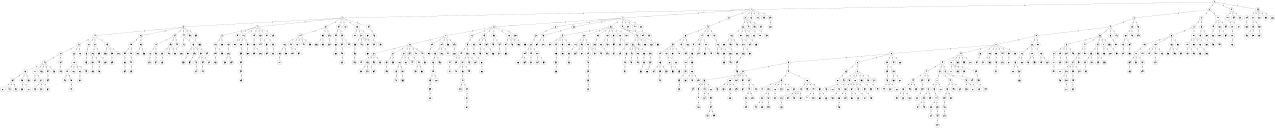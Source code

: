 graph G {
size="8.5,11;"
ratio = "expand;"
fixedsize="true;"
overlap="scale;"
node[shape=circle,width=.12,hight=.12,fontsize=12]
edge[fontsize=12]

0[label=" 0" color=black, pos="0.079967902,2.7205995!"];
1[label=" 1" color=black, pos="0.57531192,0.3042089!"];
2[label=" 2" color=black, pos="1.957359,1.236033!"];
3[label=" 3" color=black, pos="1.6895741,1.2126097!"];
4[label=" 4" color=black, pos="1.2328572,0.73977399!"];
5[label=" 5" color=black, pos="2.6914282,1.1398447!"];
6[label=" 6" color=black, pos="1.5829536,2.6604903!"];
7[label=" 7" color=black, pos="2.5209074,0.28202886!"];
8[label=" 8" color=black, pos="2.2818434,1.5520872!"];
9[label=" 9" color=black, pos="2.5334733,1.9879674!"];
10[label=" 10" color=black, pos="2.417516,0.56107598!"];
11[label=" 11" color=black, pos="1.0777561,0.54768647!"];
12[label=" 12" color=black, pos="1.54502,0.63829629!"];
13[label=" 13" color=black, pos="0.49951398,0.6025707!"];
14[label=" 14" color=black, pos="0.051961808,0.32948551!"];
15[label=" 15" color=black, pos="1.0485632,2.1737445!"];
16[label=" 16" color=black, pos="0.61414269,2.1875619!"];
17[label=" 17" color=black, pos="1.5821278,1.6384483!"];
18[label=" 18" color=black, pos="0.3995297,2.1067339!"];
19[label=" 19" color=black, pos="1.9732099,0.78789917!"];
20[label=" 20" color=black, pos="1.9418809,0.75467809!"];
21[label=" 21" color=black, pos="0.20433649,1.5238624!"];
22[label=" 22" color=black, pos="2.6203098,1.8291675!"];
23[label=" 23" color=black, pos="2.4648623,1.9992796!"];
24[label=" 24" color=black, pos="0.72874379,0.22662096!"];
25[label=" 25" color=black, pos="0.36237075,2.3105154!"];
26[label=" 26" color=black, pos="2.0645935,1.2391863!"];
27[label=" 27" color=black, pos="0.071669803,1.5560333!"];
28[label=" 28" color=black, pos="0.45328088,0.45494554!"];
29[label=" 29" color=black, pos="1.6679602,2.9139157!"];
30[label=" 30" color=black, pos="2.8321558,1.957143!"];
31[label=" 31" color=black, pos="2.7459952,1.3760231!"];
32[label=" 32" color=black, pos="2.143264,1.7856106!"];
33[label=" 33" color=black, pos="1.4677132,2.2675352!"];
34[label=" 34" color=black, pos="2.5133755,1.5701101!"];
35[label=" 35" color=black, pos="0.53380689,1.598596!"];
36[label=" 36" color=black, pos="1.4368548,2.6447052!"];
37[label=" 37" color=black, pos="2.0323494,2.3930851!"];
38[label=" 38" color=black, pos="0.301704,1.1615234!"];
39[label=" 39" color=black, pos="1.3066506,0.52243828!"];
40[label=" 40" color=black, pos="1.1401905,2.9555493!"];
41[label=" 41" color=black, pos="1.404175,0.14021041!"];
42[label=" 42" color=black, pos="2.729806,1.5025957!"];
43[label=" 43" color=black, pos="0.83646397,2.2507007!"];
44[label=" 44" color=black, pos="2.1547332,2.3781339!"];
45[label=" 45" color=black, pos="0.45402663,2.0515879!"];
46[label=" 46" color=black, pos="1.1214469,1.8034299!"];
47[label=" 47" color=black, pos="1.7506577,0.87801209!"];
48[label=" 48" color=black, pos="0.63391708,1.4987518!"];
49[label=" 49" color=black, pos="2.0566459,0.95564255!"];
50[label=" 50" color=black, pos="2.3492827,1.0500648!"];
51[label=" 51" color=black, pos="2.55943,2.4590655!"];
52[label=" 52" color=black, pos="1.1961713,0.9012458!"];
53[label=" 53" color=black, pos="1.6084183,0.40592857!"];
54[label=" 54" color=black, pos="2.1659449,2.1579627!"];
55[label=" 55" color=black, pos="1.5352266,2.8074507!"];
56[label=" 56" color=black, pos="2.8695363,2.2072358!"];
57[label=" 57" color=black, pos="2.9451647,2.7126341!"];
58[label=" 58" color=black, pos="0.62111661,0.48019415!"];
59[label=" 59" color=black, pos="0.06346445,0.89470978!"];
60[label=" 60" color=black, pos="1.776459,0.90983368!"];
61[label=" 61" color=black, pos="2.7487892,0.11474255!"];
62[label=" 62" color=black, pos="1.5251207,0.8313367!"];
63[label=" 63" color=black, pos="2.3086801,0.22949101!"];
64[label=" 64" color=black, pos="2.9449898,0.10439857!"];
65[label=" 65" color=black, pos="0.59960509,2.1846019!"];
66[label=" 66" color=black, pos="1.5797317,2.4012683!"];
67[label=" 67" color=black, pos="2.6040557,1.9028319!"];
68[label=" 68" color=black, pos="1.0919337,2.7653921!"];
69[label=" 69" color=black, pos="0.12842782,2.755457!"];
70[label=" 70" color=black, pos="2.1528399,0.71389585!"];
71[label=" 71" color=black, pos="2.2255811,1.6397364!"];
72[label=" 72" color=black, pos="0.38011364,2.0607254!"];
73[label=" 73" color=black, pos="0.56116772,1.2004404!"];
74[label=" 74" color=black, pos="1.9101234,0.78409551!"];
75[label=" 75" color=black, pos="0.89768679,1.8946939!"];
76[label=" 76" color=black, pos="0.49959295,0.83034335!"];
77[label=" 77" color=black, pos="0.54022067,2.2815693!"];
78[label=" 78" color=black, pos="1.1725941,2.1545807!"];
79[label=" 79" color=black, pos="0.938852,2.5687461!"];
80[label=" 80" color=black, pos="2.5384521,0.29868436!"];
81[label=" 81" color=black, pos="1.8747988,0.24051923!"];
82[label=" 82" color=black, pos="2.1008335,0.29910134!"];
83[label=" 83" color=black, pos="0.71154214,0.98814072!"];
84[label=" 84" color=black, pos="2.8538812,0.83915585!"];
85[label=" 85" color=black, pos="0.40428446,0.087162538!"];
86[label=" 86" color=black, pos="0.11619028,1.9750538!"];
87[label=" 87" color=black, pos="0.036060342,2.3740079!"];
88[label=" 88" color=black, pos="0.1732715,2.6741323!"];
89[label=" 89" color=black, pos="1.1718171,0.83299258!"];
90[label=" 90" color=black, pos="1.9392663,2.2711708!"];
91[label=" 91" color=black, pos="0.32588915,2.8619435!"];
92[label=" 92" color=black, pos="1.0777956,1.5738723!"];
93[label=" 93" color=black, pos="0.82182452,0.058958684!"];
94[label=" 94" color=black, pos="0.90277808,2.9930571!"];
95[label=" 95" color=black, pos="1.5778125,1.5133509!"];
96[label=" 96" color=black, pos="1.0397573,2.7991543!"];
97[label=" 97" color=black, pos="0.10213475,2.4842249!"];
98[label=" 98" color=black, pos="2.7642408,0.69220947!"];
99[label=" 99" color=black, pos="2.0147072,0.26990039!"];
100[label=" 100" color=black, pos="0.25525236,1.5745829!"];
101[label=" 101" color=black, pos="1.5048076,0.015091679!"];
102[label=" 102" color=black, pos="2.6675541,2.3464241!"];
103[label=" 103" color=black, pos="1.3752138,0.99645061!"];
104[label=" 104" color=black, pos="2.0472582,0.62654535!"];
105[label=" 105" color=black, pos="0.42775187,0.19079394!"];
106[label=" 106" color=black, pos="1.8661659,2.2821227!"];
107[label=" 107" color=black, pos="1.4371564,0.97337599!"];
108[label=" 108" color=black, pos="2.3957958,0.76948564!"];
109[label=" 109" color=black, pos="0.18150054,2.308189!"];
110[label=" 110" color=black, pos="0.79272608,1.0944213!"];
111[label=" 111" color=black, pos="2.514388,2.5829109!"];
112[label=" 112" color=black, pos="2.8864769,0.71103908!"];
113[label=" 113" color=black, pos="2.3202264,0.50622145!"];
114[label=" 114" color=black, pos="2.7848364,1.0672655!"];
115[label=" 115" color=black, pos="1.3403672,0.91440159!"];
116[label=" 116" color=black, pos="0.58860037,2.6367664!"];
117[label=" 117" color=black, pos="0.46846455,0.61915558!"];
118[label=" 118" color=black, pos="0.59956842,1.4291305!"];
119[label=" 119" color=black, pos="1.8044488,1.6756026!"];
120[label=" 120" color=black, pos="1.2214975,2.0051544!"];
121[label=" 121" color=black, pos="1.2884747,1.7281163!"];
122[label=" 122" color=black, pos="0.29971998,2.295304!"];
123[label=" 123" color=black, pos="2.8360232,0.37625022!"];
124[label=" 124" color=black, pos="2.8935928,0.19472446!"];
125[label=" 125" color=black, pos="1.9579719,2.623248!"];
126[label=" 126" color=black, pos="2.5274569,2.6714968!"];
127[label=" 127" color=black, pos="2.0644198,0.022831373!"];
128[label=" 128" color=black, pos="1.7337411,0.82764125!"];
129[label=" 129" color=black, pos="0.53936161,0.095526985!"];
130[label=" 130" color=black, pos="1.3511393,1.4791688!"];
131[label=" 131" color=black, pos="0.60053655,2.611786!"];
132[label=" 132" color=black, pos="2.8684356,1.8561867!"];
133[label=" 133" color=black, pos="0.62039051,1.3839479!"];
134[label=" 134" color=black, pos="0.53181311,0.47975315!"];
135[label=" 135" color=black, pos="2.4025441,1.8821502!"];
136[label=" 136" color=black, pos="1.5305703,1.1585011!"];
137[label=" 137" color=black, pos="0.26554895,1.9090135!"];
138[label=" 138" color=black, pos="0.64485902,0.80385069!"];
139[label=" 139" color=black, pos="2.2436013,2.7395249!"];
140[label=" 140" color=black, pos="2.2221472,1.9384444!"];
141[label=" 141" color=black, pos="0.075146299,0.99038513!"];
142[label=" 142" color=black, pos="1.377837,0.20319228!"];
143[label=" 143" color=black, pos="2.9727228,1.9166664!"];
144[label=" 144" color=black, pos="1.7951339,2.573225!"];
145[label=" 145" color=black, pos="2.3291955,0.67737105!"];
146[label=" 146" color=black, pos="1.8704208,1.2194501!"];
147[label=" 147" color=black, pos="1.8968584,0.22605898!"];
148[label=" 148" color=black, pos="2.5546866,2.9615433!"];
149[label=" 149" color=black, pos="2.4868957,0.23679231!"];
150[label=" 150" color=black, pos="1.4220667,2.6451138!"];
151[label=" 151" color=black, pos="1.525327,2.8980826!"];
152[label=" 152" color=black, pos="1.6369476,1.3811437!"];
153[label=" 153" color=black, pos="0.95354615,0.94019759!"];
154[label=" 154" color=black, pos="2.5397365,2.937989!"];
155[label=" 155" color=black, pos="0.11862263,2.5556006!"];
156[label=" 156" color=black, pos="2.3285514,2.3031421!"];
157[label=" 157" color=black, pos="2.4690723,0.68017983!"];
158[label=" 158" color=black, pos="0.97991905,2.2859285!"];
159[label=" 159" color=black, pos="1.8870739,2.825707!"];
160[label=" 160" color=black, pos="1.6553188,0.49016458!"];
161[label=" 161" color=black, pos="2.2653655,2.4328319!"];
162[label=" 162" color=black, pos="1.5900098,2.2416969!"];
163[label=" 163" color=black, pos="1.5348689,1.3819417!"];
164[label=" 164" color=black, pos="2.3144413,0.67886747!"];
165[label=" 165" color=black, pos="0.22501828,1.6746526!"];
166[label=" 166" color=black, pos="1.684341,0.71018341!"];
167[label=" 167" color=black, pos="0.14459236,0.095436309!"];
168[label=" 168" color=black, pos="2.7427411,0.40877614!"];
169[label=" 169" color=black, pos="0.015963054,1.8132085!"];
170[label=" 170" color=black, pos="2.212429,1.3146053!"];
171[label=" 171" color=black, pos="2.8522029,0.61071828!"];
172[label=" 172" color=black, pos="0.38163084,2.9501578!"];
173[label=" 173" color=black, pos="0.64863304,2.8115864!"];
174[label=" 174" color=black, pos="2.5853916,0.90438883!"];
175[label=" 175" color=black, pos="0.057660238,1.5298952!"];
176[label=" 176" color=black, pos="1.585426,0.8085079!"];
177[label=" 177" color=black, pos="1.7802794,2.207362!"];
178[label=" 178" color=black, pos="2.6766219,2.7400063!"];
179[label=" 179" color=black, pos="2.2185143,1.695469!"];
180[label=" 180" color=black, pos="0.64031028,2.2067942!"];
181[label=" 181" color=black, pos="1.2704373,1.6219173!"];
182[label=" 182" color=black, pos="2.5401505,1.5858129!"];
183[label=" 183" color=black, pos="2.5261313,1.3982121!"];
184[label=" 184" color=black, pos="0.05437942,1.7129464!"];
185[label=" 185" color=black, pos="2.8284364,0.82736711!"];
186[label=" 186" color=black, pos="0.44227561,1.033883!"];
187[label=" 187" color=black, pos="2.9180979,0.26093503!"];
188[label=" 188" color=black, pos="2.3749788,2.8473515!"];
189[label=" 189" color=black, pos="2.48611,2.501245!"];
190[label=" 190" color=black, pos="1.995575,2.6240713!"];
191[label=" 191" color=black, pos="1.2027661,2.6332635!"];
192[label=" 192" color=black, pos="0.22900336,1.0918043!"];
193[label=" 193" color=black, pos="2.2665183,2.5624981!"];
194[label=" 194" color=black, pos="1.4865447,1.3695838!"];
195[label=" 195" color=black, pos="2.3257331,1.9630508!"];
196[label=" 196" color=black, pos="2.0982481,0.34612804!"];
197[label=" 197" color=black, pos="2.2796711,1.6106185!"];
198[label=" 198" color=black, pos="0.93443101,0.7969523!"];
199[label=" 199" color=black, pos="1.2569731,0.39434255!"];
200[label=" 200" color=black, pos="1.7764258,0.54341629!"];
201[label=" 201" color=black, pos="0.40531816,2.7517379!"];
202[label=" 202" color=black, pos="2.7022955,0.29650551!"];
203[label=" 203" color=black, pos="0.75184052,1.7287406!"];
204[label=" 204" color=black, pos="1.0699586,2.4344467!"];
205[label=" 205" color=black, pos="2.9222417,2.6248757!"];
206[label=" 206" color=black, pos="1.279755,0.99386976!"];
207[label=" 207" color=black, pos="0.85204388,0.022704625!"];
208[label=" 208" color=black, pos="2.8743591,0.67141371!"];
209[label=" 209" color=black, pos="1.6720353,1.1715401!"];
210[label=" 210" color=black, pos="1.5444734,0.40235938!"];
211[label=" 211" color=black, pos="1.727602,2.1464025!"];
212[label=" 212" color=black, pos="1.2059685,0.14719023!"];
213[label=" 213" color=black, pos="0.62591432,2.9848829!"];
214[label=" 214" color=black, pos="0.19389401,1.4423974!"];
215[label=" 215" color=black, pos="2.366965,0.67440755!"];
216[label=" 216" color=black, pos="2.031223,2.5210013!"];
217[label=" 217" color=black, pos="1.7689729,0.077589!"];
218[label=" 218" color=black, pos="0.16058713,0.60976012!"];
219[label=" 219" color=black, pos="0.61104832,0.68574962!"];
220[label=" 220" color=black, pos="0.33701174,0.94522709!"];
221[label=" 221" color=black, pos="2.6050058,2.8685954!"];
222[label=" 222" color=black, pos="2.9088627,0.84483772!"];
223[label=" 223" color=black, pos="2.7760948,2.5171517!"];
224[label=" 224" color=black, pos="2.8650665,0.51057599!"];
225[label=" 225" color=black, pos="1.7306945,2.9474856!"];
226[label=" 226" color=black, pos="2.0681134,1.7794707!"];
227[label=" 227" color=black, pos="1.3134084,2.4961786!"];
228[label=" 228" color=black, pos="2.2981602,2.6133462!"];
229[label=" 229" color=black, pos="2.3715156,0.70206584!"];
230[label=" 230" color=black, pos="0.79293427,1.556206!"];
231[label=" 231" color=black, pos="2.0661488,1.3763468!"];
232[label=" 232" color=black, pos="1.1115107,2.5652547!"];
233[label=" 233" color=black, pos="1.4750878,0.73348687!"];
234[label=" 234" color=black, pos="0.069986147,1.2223629!"];
235[label=" 235" color=black, pos="0.97817793,0.033814606!"];
236[label=" 236" color=black, pos="2.1599471,2.1795041!"];
237[label=" 237" color=black, pos="2.1291023,1.811841!"];
238[label=" 238" color=black, pos="1.4284735,0.49106559!"];
239[label=" 239" color=black, pos="2.4414046,1.4258377!"];
240[label=" 240" color=black, pos="2.7543352,2.3951206!"];
241[label=" 241" color=black, pos="2.5038328,0.77262419!"];
242[label=" 242" color=black, pos="0.64156502,0.95721343!"];
243[label=" 243" color=black, pos="1.7135285,1.8960811!"];
244[label=" 244" color=black, pos="1.6381888,1.4049382!"];
245[label=" 245" color=black, pos="1.9571551,1.6893276!"];
246[label=" 246" color=black, pos="1.5848262,0.88025099!"];
247[label=" 247" color=black, pos="1.0478056,2.5791462!"];
248[label=" 248" color=black, pos="1.297181,1.0315638!"];
249[label=" 249" color=black, pos="0.1028742,1.3748327!"];
250[label=" 250" color=black, pos="2.7991751,0.36418216!"];
251[label=" 251" color=black, pos="0.3230742,0.38617906!"];
252[label=" 252" color=black, pos="0.33584841,2.7285541!"];
253[label=" 253" color=black, pos="0.007896529,2.6786322!"];
254[label=" 254" color=black, pos="2.5982748,0.61895361!"];
255[label=" 255" color=black, pos="2.8649718,1.4482212!"];
256[label=" 256" color=black, pos="0.17236658,0.96316668!"];
257[label=" 257" color=black, pos="2.2839731,0.01968!"];
258[label=" 258" color=black, pos="2.6700456,0.59585173!"];
259[label=" 259" color=black, pos="2.6441254,1.9543828!"];
260[label=" 260" color=black, pos="1.7731481,0.27297735!"];
261[label=" 261" color=black, pos="2.1008185,1.3737674!"];
262[label=" 262" color=black, pos="2.5104928,1.3451737!"];
263[label=" 263" color=black, pos="2.1908208,1.5376175!"];
264[label=" 264" color=black, pos="2.27318,2.6384281!"];
265[label=" 265" color=black, pos="1.8387836,2.6403013!"];
266[label=" 266" color=black, pos="1.0419703,0.50194894!"];
267[label=" 267" color=black, pos="0.21818377,2.6660695!"];
268[label=" 268" color=black, pos="1.1392685,2.7723764!"];
269[label=" 269" color=black, pos="1.8906564,1.9391802!"];
270[label=" 270" color=black, pos="0.13886475,2.7766138!"];
271[label=" 271" color=black, pos="0.077748806,1.6928729!"];
272[label=" 272" color=black, pos="0.81501549,0.90808185!"];
273[label=" 273" color=black, pos="2.9894092,0.16262826!"];
274[label=" 274" color=black, pos="0.78453608,0.71747517!"];
275[label=" 275" color=black, pos="1.1209089,1.9940517!"];
276[label=" 276" color=black, pos="1.3225915,2.5002644!"];
277[label=" 277" color=black, pos="1.9125719,0.6143971!"];
278[label=" 278" color=black, pos="1.7237985,1.3811222!"];
279[label=" 279" color=black, pos="0.70524222,0.15247609!"];
280[label=" 280" color=black, pos="0.40529611,2.1740568!"];
281[label=" 281" color=black, pos="1.608941,0.42608476!"];
282[label=" 282" color=black, pos="1.0012622,1.396197!"];
283[label=" 283" color=black, pos="2.5271046,2.3823486!"];
284[label=" 284" color=black, pos="2.1566768,2.062944!"];
285[label=" 285" color=black, pos="2.3220575,0.12068539!"];
286[label=" 286" color=black, pos="1.068352,1.8474034!"];
287[label=" 287" color=black, pos="2.5758027,2.2938519!"];
288[label=" 288" color=black, pos="0.060437378,2.3758041!"];
289[label=" 289" color=black, pos="2.8045938,0.062855531!"];
290[label=" 290" color=black, pos="2.9454488,0.92802717!"];
291[label=" 291" color=black, pos="1.8493012,0.32224941!"];
292[label=" 292" color=black, pos="2.1929886,2.0752267!"];
293[label=" 293" color=black, pos="2.0625345,2.5609022!"];
294[label=" 294" color=black, pos="2.6977196,1.9044806!"];
295[label=" 295" color=black, pos="0.40818501,0.2546211!"];
296[label=" 296" color=black, pos="1.6662413,2.1380008!"];
297[label=" 297" color=black, pos="1.432314,0.27669107!"];
298[label=" 298" color=black, pos="0.65990883,2.8503161!"];
299[label=" 299" color=black, pos="2.515094,0.51518795!"];
300[label=" 300" color=black, pos="0.55775891,2.2231288!"];
301[label=" 301" color=black, pos="0.78632668,1.7511798!"];
302[label=" 302" color=black, pos="2.1923366,2.7575686!"];
303[label=" 303" color=black, pos="2.853993,0.06914395!"];
304[label=" 304" color=black, pos="1.6426149,0.99106936!"];
305[label=" 305" color=black, pos="0.40800108,1.4526917!"];
306[label=" 306" color=black, pos="0.47247868,2.5771199!"];
307[label=" 307" color=black, pos="1.4755733,2.6956552!"];
308[label=" 308" color=black, pos="0.68272248,2.6536256!"];
309[label=" 309" color=black, pos="0.702815,1.9530955!"];
310[label=" 310" color=black, pos="1.0604659,2.4956731!"];
311[label=" 311" color=black, pos="2.7228539,1.4346932!"];
312[label=" 312" color=black, pos="0.77196182,1.4403977!"];
313[label=" 313" color=black, pos="0.69352301,2.2478728!"];
314[label=" 314" color=black, pos="2.1960971,0.15357431!"];
315[label=" 315" color=black, pos="2.9173006,0.70500262!"];
316[label=" 316" color=black, pos="2.7680136,0.0690722!"];
317[label=" 317" color=black, pos="2.7634336,0.36598012!"];
318[label=" 318" color=black, pos="2.7328318,1.7383583!"];
319[label=" 319" color=black, pos="2.4264703,1.8211544!"];
320[label=" 320" color=black, pos="2.5988141,2.378395!"];
321[label=" 321" color=black, pos="1.1546415,1.4583388!"];
322[label=" 322" color=black, pos="1.4512605,0.022409004!"];
323[label=" 323" color=black, pos="0.46114266,0.96858414!"];
324[label=" 324" color=black, pos="2.0860398,0.69998479!"];
325[label=" 325" color=black, pos="2.059824,1.6733728!"];
326[label=" 326" color=black, pos="1.9276181,1.2483415!"];
327[label=" 327" color=black, pos="1.5847827,1.5525206!"];
328[label=" 328" color=black, pos="1.331048,1.4759339!"];
329[label=" 329" color=black, pos="2.5571834,0.83642808!"];
330[label=" 330" color=black, pos="2.5461858,0.37700501!"];
331[label=" 331" color=black, pos="2.5862487,1.2364847!"];
332[label=" 332" color=black, pos="2.3832455,0.52176189!"];
333[label=" 333" color=black, pos="2.0024344,0.23572533!"];
334[label=" 334" color=black, pos="0.60686586,2.284141!"];
335[label=" 335" color=black, pos="2.5535627,2.3752453!"];
336[label=" 336" color=black, pos="1.7675771,0.37030027!"];
337[label=" 337" color=black, pos="1.785452,0.3332044!"];
338[label=" 338" color=black, pos="0.065565434,2.3389662!"];
339[label=" 339" color=black, pos="1.0557986,0.32410265!"];
340[label=" 340" color=black, pos="1.5119204,0.88211355!"];
341[label=" 341" color=black, pos="1.0409993,2.4444073!"];
342[label=" 342" color=black, pos="1.6019057,1.8395137!"];
343[label=" 343" color=black, pos="2.5652098,0.040079209!"];
344[label=" 344" color=black, pos="2.0659383,2.6575474!"];
345[label=" 345" color=black, pos="0.61710782,0.18302798!"];
346[label=" 346" color=black, pos="1.7009612,0.3344874!"];
347[label=" 347" color=black, pos="2.0974451,2.1958038!"];
348[label=" 348" color=black, pos="2.5044546,2.1237203!"];
349[label=" 349" color=black, pos="2.1957562,0.19331895!"];
350[label=" 350" color=black, pos="1.2966759,2.9531304!"];
351[label=" 351" color=black, pos="0.24759162,2.1946726!"];
352[label=" 352" color=black, pos="1.4035891,2.1649201!"];
353[label=" 353" color=black, pos="0.84297173,2.7033701!"];
354[label=" 354" color=black, pos="1.8699423,2.3006927!"];
355[label=" 355" color=black, pos="1.6964476,2.576753!"];
356[label=" 356" color=black, pos="2.5744139,2.746356!"];
357[label=" 357" color=black, pos="1.2686009,0.56783204!"];
358[label=" 358" color=black, pos="2.9725076,1.4271624!"];
359[label=" 359" color=black, pos="1.514172,1.5336291!"];
360[label=" 360" color=black, pos="1.474055,0.93845795!"];
361[label=" 361" color=black, pos="1.0464972,1.8609596!"];
362[label=" 362" color=black, pos="1.6796856,0.88382697!"];
363[label=" 363" color=black, pos="1.6581488,2.5770354!"];
364[label=" 364" color=black, pos="1.1610532,1.0027328!"];
365[label=" 365" color=black, pos="2.2630663,1.9949308!"];
366[label=" 366" color=black, pos="0.091527236,0.45567304!"];
367[label=" 367" color=black, pos="0.043928294,2.5234603!"];
368[label=" 368" color=black, pos="0.68785126,2.83501!"];
369[label=" 369" color=black, pos="0.10374634,1.6507881!"];
370[label=" 370" color=black, pos="0.85762193,0.15956517!"];
371[label=" 371" color=black, pos="1.9951949,0.74833343!"];
372[label=" 372" color=black, pos="1.0599919,1.5859022!"];
373[label=" 373" color=black, pos="1.321631,0.55863208!"];
374[label=" 374" color=black, pos="0.0029262993,1.0188575!"];
375[label=" 375" color=black, pos="0.0036072112,1.5648379!"];
376[label=" 376" color=black, pos="0.0042360597,1.425807!"];
377[label=" 377" color=black, pos="0.09581743,1.8914144!"];
378[label=" 378" color=black, pos="0.61121005,2.4692101!"];
379[label=" 379" color=black, pos="2.7875801,0.76265313!"];
380[label=" 380" color=black, pos="2.9686098,2.1706302!"];
381[label=" 381" color=black, pos="2.9293884,2.7033991!"];
382[label=" 382" color=black, pos="1.7435674,0.97916924!"];
383[label=" 383" color=black, pos="1.2645744,1.438633!"];
384[label=" 384" color=black, pos="0.94385493,1.3767928!"];
385[label=" 385" color=black, pos="1.9410351,1.9931117!"];
386[label=" 386" color=black, pos="2.3191867,1.1586501!"];
387[label=" 387" color=black, pos="1.6798654,2.9543387!"];
388[label=" 388" color=black, pos="2.2698586,2.9387159!"];
389[label=" 389" color=black, pos="2.8542312,1.1315616!"];
390[label=" 390" color=black, pos="0.36437157,0.3449731!"];
391[label=" 391" color=black, pos="2.6547379,0.89775642!"];
392[label=" 392" color=black, pos="0.64804617,2.6382652!"];
393[label=" 393" color=black, pos="2.5427565,2.1413263!"];
394[label=" 394" color=black, pos="0.093698729,1.96871!"];
395[label=" 395" color=black, pos="0.22127969,0.42203922!"];
396[label=" 396" color=black, pos="1.0480176,1.6903852!"];
397[label=" 397" color=black, pos="1.0028701,2.5000473!"];
398[label=" 398" color=black, pos="0.93267753,0.99618767!"];
399[label=" 399" color=black, pos="0.62862658,1.1860083!"];
400[label=" 400" color=black, pos="0.16849336,2.865754!"];
401[label=" 401" color=black, pos="0.45565037,1.573193!"];
402[label=" 402" color=black, pos="1.3070568,2.3229132!"];
403[label=" 403" color=black, pos="2.4649517,0.019474712!"];
404[label=" 404" color=black, pos="2.1057076,0.41521818!"];
405[label=" 405" color=black, pos="0.5318066,0.47581939!"];
406[label=" 406" color=black, pos="1.7602859,2.0518996!"];
407[label=" 407" color=black, pos="2.3659512,0.66558529!"];
408[label=" 408" color=black, pos="2.0621813,2.2456943!"];
409[label=" 409" color=black, pos="2.5384196,2.0671808!"];
410[label=" 410" color=black, pos="1.3607904,2.3738128!"];
411[label=" 411" color=black, pos="2.1350464,1.3387115!"];
412[label=" 412" color=black, pos="0.10314743,0.3493316!"];
413[label=" 413" color=black, pos="1.6691952,1.0994382!"];
414[label=" 414" color=black, pos="2.2971581,2.8183937!"];
415[label=" 415" color=black, pos="0.38924554,0.19755373!"];
416[label=" 416" color=black, pos="0.01531822,0.96925848!"];
417[label=" 417" color=black, pos="1.2621355,0.39921421!"];
418[label=" 418" color=black, pos="0.42653318,1.448668!"];
419[label=" 419" color=black, pos="0.16631462,0.80233344!"];
420[label=" 420" color=black, pos="2.5413091,2.9044161!"];
421[label=" 421" color=black, pos="0.97681603,2.6399855!"];
422[label=" 422" color=black, pos="2.1551919,1.9370833!"];
423[label=" 423" color=black, pos="0.94235807,0.99586431!"];
424[label=" 424" color=black, pos="1.5778851,1.5114141!"];
425[label=" 425" color=black, pos="1.001562,0.4629464!"];
426[label=" 426" color=black, pos="2.6836554,0.98967475!"];
427[label=" 427" color=black, pos="2.6989938,1.1194321!"];
428[label=" 428" color=black, pos="2.9436732,2.4508073!"];
429[label=" 429" color=black, pos="1.0277024,2.1944634!"];
430[label=" 430" color=black, pos="2.5491719,1.7273318!"];
431[label=" 431" color=black, pos="0.26618369,2.4492063!"];
432[label=" 432" color=black, pos="0.68831892,0.68408935!"];
433[label=" 433" color=black, pos="2.8712487,0.11797616!"];
434[label=" 434" color=black, pos="0.058650107,1.4048741!"];
435[label=" 435" color=black, pos="2.8996591,1.9979469!"];
436[label=" 436" color=black, pos="0.5481543,1.7638216!"];
437[label=" 437" color=black, pos="1.539547,0.75875099!"];
438[label=" 438" color=black, pos="2.0898316,0.58024885!"];
439[label=" 439" color=black, pos="2.2092789,2.2000841!"];
440[label=" 440" color=black, pos="0.99007551,1.5874788!"];
441[label=" 441" color=black, pos="1.0312092,0.41622833!"];
442[label=" 442" color=black, pos="1.8131059,2.8475032!"];
443[label=" 443" color=black, pos="1.3454086,0.55609731!"];
444[label=" 444" color=black, pos="2.2942044,1.4694196!"];
445[label=" 445" color=black, pos="1.2782039,0.92247021!"];
446[label=" 446" color=black, pos="1.7142534,0.72405083!"];
447[label=" 447" color=black, pos="1.5321742,2.8211301!"];
448[label=" 448" color=black, pos="2.8083084,0.38357392!"];
449[label=" 449" color=black, pos="0.11406381,1.9293769!"];
450[label=" 450" color=black, pos="0.62090468,1.6399346!"];
451[label=" 451" color=black, pos="1.6223303,2.8598762!"];
452[label=" 452" color=black, pos="0.51595086,2.750286!"];
453[label=" 453" color=black, pos="0.55746633,0.16219027!"];
454[label=" 454" color=black, pos="0.17547527,1.195252!"];
455[label=" 455" color=black, pos="1.810376,0.22989915!"];
456[label=" 456" color=black, pos="2.4249909,2.458202!"];
457[label=" 457" color=black, pos="0.41327531,1.4662244!"];
458[label=" 458" color=black, pos="1.1644591,0.00049327919!"];
459[label=" 459" color=black, pos="2.302191,0.70332407!"];
460[label=" 460" color=black, pos="2.1896652,0.6122966!"];
461[label=" 461" color=black, pos="0.12636626,1.0188513!"];
462[label=" 462" color=black, pos="0.66072797,2.009491!"];
463[label=" 463" color=black, pos="1.2304853,2.0897884!"];
464[label=" 464" color=black, pos="2.8528632,1.194531!"];
465[label=" 465" color=black, pos="1.9355694,1.3003185!"];
466[label=" 466" color=black, pos="2.7669144,2.886818!"];
467[label=" 467" color=black, pos="0.16118124,1.8872473!"];
468[label=" 468" color=black, pos="0.043752072,2.097978!"];
469[label=" 469" color=black, pos="0.27403072,0.47195985!"];
470[label=" 470" color=black, pos="0.33093251,2.4058627!"];
471[label=" 471" color=black, pos="1.7208409,2.216894!"];
472[label=" 472" color=black, pos="2.0436416,1.8398426!"];
473[label=" 473" color=black, pos="1.0721804,0.079239593!"];
474[label=" 474" color=black, pos="0.44097288,0.9082002!"];
475[label=" 475" color=black, pos="0.55619956,2.9530006!"];
476[label=" 476" color=black, pos="1.2949913,0.77006996!"];
477[label=" 477" color=black, pos="2.1678079,0.50378073!"];
478[label=" 478" color=black, pos="1.7234806,1.0601582!"];
479[label=" 479" color=black, pos="0.40529456,0.018025718!"];
480[label=" 480" color=black, pos="2.6884772,0.42814723!"];
481[label=" 481" color=black, pos="0.99802946,1.5997524!"];
482[label=" 482" color=black, pos="1.4734444,1.0411565!"];
483[label=" 483" color=black, pos="1.3034,1.6295956!"];
484[label=" 484" color=black, pos="0.045135673,0.1674134!"];
485[label=" 485" color=black, pos="0.64169533,0.71168401!"];
486[label=" 486" color=black, pos="0.58083754,0.80949756!"];
487[label=" 487" color=black, pos="0.048894485,0.43506827!"];
488[label=" 488" color=black, pos="1.6853916,1.4980293!"];
489[label=" 489" color=black, pos="0.37060232,1.1224234!"];
490[label=" 490" color=black, pos="0.60573427,1.8736906!"];
491[label=" 491" color=black, pos="0.15773694,1.5075257!"];
492[label=" 492" color=black, pos="2.9029517,1.4158162!"];
493[label=" 493" color=black, pos="2.3461332,0.90982299!"];
494[label=" 494" color=black, pos="0.89934245,1.9131028!"];
495[label=" 495" color=black, pos="1.5468438,2.6856086!"];
496[label=" 496" color=black, pos="2.2113866,2.9156565!"];
497[label=" 497" color=black, pos="2.2814196,1.4260356!"];
498[label=" 498" color=black, pos="1.2016599,2.7962882!"];
499[label=" 499" color=black, pos="2.8030123,0.56226941!"];
500[label=" 500" color=black, pos="1.9787529,0.25061104!"];
501[label=" 501" color=black, pos="1.1055858,2.2518568!"];
502[label=" 502" color=black, pos="1.8797546,1.9531652!"];
503[label=" 503" color=black, pos="0.51313074,2.6588339!"];
504[label=" 504" color=black, pos="2.8224118,0.30650623!"];
505[label=" 505" color=black, pos="1.6125704,1.9909853!"];
506[label=" 506" color=black, pos="0.032267994,2.173627!"];
507[label=" 507" color=black, pos="2.0910874,1.5412444!"];
508[label=" 508" color=black, pos="0.71398203,0.39472648!"];
509[label=" 509" color=black, pos="0.95228944,2.8244961!"];
510[label=" 510" color=black, pos="0.81154297,1.2586424!"];
511[label=" 511" color=black, pos="2.4164352,2.049191!"];
512[label=" 512" color=black, pos="0.49196671,2.3426784!"];
513[label=" 513" color=black, pos="1.0882391,0.9187673!"];
514[label=" 514" color=black, pos="0.12093733,1.9557874!"];
515[label=" 515" color=black, pos="1.8282907,1.2818651!"];
516[label=" 516" color=black, pos="0.28888719,0.36184061!"];
517[label=" 517" color=black, pos="2.3231749,0.073220647!"];
518[label=" 518" color=black, pos="1.963998,2.4593916!"];
519[label=" 519" color=black, pos="2.2493394,2.6192802!"];
520[label=" 520" color=black, pos="0.8642799,2.8458432!"];
521[label=" 521" color=black, pos="0.29562237,2.073026!"];
522[label=" 522" color=black, pos="1.8570048,0.62858446!"];
523[label=" 523" color=black, pos="2.5258452,2.2275683!"];
524[label=" 524" color=black, pos="2.5870412,2.055909!"];
525[label=" 525" color=black, pos="0.77574562,2.044934!"];
526[label=" 526" color=black, pos="2.4609928,1.1201768!"];
527[label=" 527" color=black, pos="0.012908261,0.45163823!"];
528[label=" 528" color=black, pos="0.70141562,0.82970713!"];
529[label=" 529" color=black, pos="1.0620919,1.4135977!"];
530[label=" 530" color=black, pos="2.9315466,2.6043922!"];
531[label=" 531" color=black, pos="2.9526317,1.2721242!"];
532[label=" 532" color=black, pos="0.4213694,1.449889!"];
533[label=" 533" color=black, pos="2.4571629,0.93685867!"];
534[label=" 534" color=black, pos="0.99914868,0.62848781!"];
535[label=" 535" color=black, pos="1.7964925,2.8892451!"];
536[label=" 536" color=black, pos="1.3776074,0.49494613!"];
537[label=" 537" color=black, pos="2.6216854,0.35879599!"];
538[label=" 538" color=black, pos="2.9507259,1.0106238!"];
539[label=" 539" color=black, pos="1.7951487,2.4430306!"];
540[label=" 540" color=black, pos="2.6107813,0.41363313!"];
541[label=" 541" color=black, pos="2.3877427,2.9860998!"];
542[label=" 542" color=black, pos="0.40752732,1.3989483!"];
543[label=" 543" color=black, pos="0.6947137,1.701928!"];
544[label=" 544" color=black, pos="2.0071456,0.51202046!"];
545[label=" 545" color=black, pos="0.10541795,2.182063!"];
546[label=" 546" color=black, pos="0.83400465,0.95950156!"];
547[label=" 547" color=black, pos="2.4754349,0.84567146!"];
548[label=" 548" color=black, pos="1.2954518,1.1541603!"];
549[label=" 549" color=black, pos="2.6097964,0.070085822!"];
550[label=" 550" color=black, pos="1.7548478,2.2213436!"];
551[label=" 551" color=black, pos="2.7572275,2.5218827!"];
552[label=" 552" color=black, pos="2.1201457,2.3932042!"];
553[label=" 553" color=black, pos="2.9047196,1.2817076!"];
554[label=" 554" color=black, pos="2.7679541,1.3678776!"];
555[label=" 555" color=black, pos="0.64374127,0.32960511!"];
556[label=" 556" color=black, pos="0.47285362,2.6223875!"];
557[label=" 557" color=black, pos="2.6240256,0.099973717!"];
558[label=" 558" color=black, pos="1.1615074,0.82843491!"];
559[label=" 559" color=black, pos="1.2445889,1.6831082!"];
560[label=" 560" color=black, pos="2.3842207,2.5902982!"];
561[label=" 561" color=black, pos="1.6515797,2.0276644!"];
562[label=" 562" color=black, pos="1.1132149,0.66292273!"];
563[label=" 563" color=black, pos="2.609091,1.6961492!"];
564[label=" 564" color=black, pos="2.4762933,1.1645947!"];
565[label=" 565" color=black, pos="1.01101,1.4791922!"];
566[label=" 566" color=black, pos="2.5858857,1.0912525!"];
567[label=" 567" color=black, pos="0.65794471,0.19520911!"];
568[label=" 568" color=black, pos="0.85067304,1.3311056!"];
569[label=" 569" color=black, pos="0.65751317,0.92178645!"];
570[label=" 570" color=black, pos="2.7543121,2.5276843!"];
571[label=" 571" color=black, pos="1.577237,1.4453478!"];
572[label=" 572" color=black, pos="1.5423703,0.15384909!"];
573[label=" 573" color=black, pos="0.87451084,0.72589781!"];
574[label=" 574" color=black, pos="0.94066847,2.290871!"];
575[label=" 575" color=black, pos="2.5915109,1.6407786!"];
576[label=" 576" color=black, pos="1.2715875,2.9444366!"];
577[label=" 577" color=black, pos="1.3306542,2.6998288!"];
578[label=" 578" color=black, pos="0.45093227,2.4483695!"];
579[label=" 579" color=black, pos="2.4513466,1.0816995!"];
580[label=" 580" color=black, pos="2.5036597,2.5470972!"];
581[label=" 581" color=black, pos="1.86859,0.83856703!"];
582[label=" 582" color=black, pos="2.0901453,1.4078716!"];
583[label=" 583" color=black, pos="0.6155182,1.1238402!"];
584[label=" 584" color=black, pos="2.0205343,2.8162064!"];
585[label=" 585" color=black, pos="2.9344999,0.43615493!"];
586[label=" 586" color=black, pos="0.7435482,1.4136015!"];
587[label=" 587" color=black, pos="2.7782416,2.1886117!"];
588[label=" 588" color=black, pos="0.73084965,1.6600718!"];
589[label=" 589" color=black, pos="1.008704,0.40869803!"];
590[label=" 590" color=black, pos="0.62807694,2.7805055!"];
591[label=" 591" color=black, pos="2.8652198,0.13070084!"];
592[label=" 592" color=black, pos="2.9726225,0.23694275!"];
593[label=" 593" color=black, pos="2.4629423,0.29255467!"];
594[label=" 594" color=black, pos="0.55762206,1.4013854!"];
595[label=" 595" color=black, pos="0.20145716,1.617765!"];
596[label=" 596" color=black, pos="0.32570604,1.5317464!"];
597[label=" 597" color=black, pos="0.77647572,0.4332593!"];
598[label=" 598" color=black, pos="1.7570141,1.6481478!"];
599[label=" 599" color=black, pos="1.1181105,1.507988!"];
600[label=" 600" color=black, pos="0.72575586,2.9978555!"];
601[label=" 601" color=black, pos="0.41802848,0.39518872!"];
602[label=" 602" color=black, pos="2.9965664,1.3115142!"];
603[label=" 603" color=black, pos="2.3865712,1.1303303!"];
604[label=" 604" color=black, pos="0.20711606,2.0466872!"];
605[label=" 605" color=black, pos="2.6025212,2.3881444!"];
606[label=" 606" color=black, pos="0.69371134,2.9817692!"];
607[label=" 607" color=black, pos="0.81514091,1.9025549!"];
608[label=" 608" color=black, pos="2.234688,1.7295949!"];
609[label=" 609" color=black, pos="1.1908207,1.628367!"];
610[label=" 610" color=black, pos="1.9213577,1.3854105!"];
611[label=" 611" color=black, pos="2.8691605,0.020206111!"];
612[label=" 612" color=black, pos="2.1778176,2.0598683!"];
613[label=" 613" color=black, pos="0.54683985,0.13987407!"];
614[label=" 614" color=black, pos="0.48430502,0.052373069!"];
615[label=" 615" color=black, pos="0.61140046,2.8403427!"];
616[label=" 616" color=black, pos="0.85533848,1.498805!"];
617[label=" 617" color=black, pos="2.6947213,0.23354618!"];
618[label=" 618" color=black, pos="1.0670533,1.924008!"];
619[label=" 619" color=black, pos="2.1346976,1.0124903!"];
620[label=" 620" color=black, pos="0.011107404,1.092854!"];
621[label=" 621" color=black, pos="1.5203714,2.7984985!"];
622[label=" 622" color=black, pos="1.3543713,0.30412238!"];
623[label=" 623" color=black, pos="2.8057995,0.81186023!"];
624[label=" 624" color=black, pos="0.71440272,2.7072972!"];
625[label=" 625" color=black, pos="0.43783722,2.0252031!"];
626[label=" 626" color=black, pos="1.5598001,0.44110429!"];
627[label=" 627" color=black, pos="0.89342513,1.0070128!"];
628[label=" 628" color=black, pos="1.5259533,2.4624798!"];
629[label=" 629" color=black, pos="2.3325949,2.0510012!"];
630[label=" 630" color=black, pos="1.1118498,0.65273794!"];
631[label=" 631" color=black, pos="1.4995886,1.5787873!"];
632[label=" 632" color=black, pos="0.77526337,0.62311537!"];
633[label=" 633" color=black, pos="0.22692781,0.7179911!"];
634[label=" 634" color=black, pos="1.5975295,0.48122553!"];
635[label=" 635" color=black, pos="1.61269,0.39548717!"];
636[label=" 636" color=black, pos="0.58810522,2.184968!"];
637[label=" 637" color=black, pos="0.1189452,2.6076663!"];
638[label=" 638" color=black, pos="0.59109272,1.1484443!"];
639[label=" 639" color=black, pos="2.7250024,2.3046727!"];
640[label=" 640" color=black, pos="0.013316054,2.7133664!"];
641[label=" 641" color=black, pos="2.5761065,2.0269717!"];
642[label=" 642" color=black, pos="2.5904529,2.6645907!"];
643[label=" 643" color=black, pos="0.99643566,0.34178617!"];
644[label=" 644" color=black, pos="1.9180448,1.505241!"];
645[label=" 645" color=black, pos="1.7627234,2.267785!"];
646[label=" 646" color=black, pos="1.3733115,2.4444974!"];
647[label=" 647" color=black, pos="2.1434608,1.5985797!"];
648[label=" 648" color=black, pos="1.6769581,0.39702076!"];
649[label=" 649" color=black, pos="1.7433035,1.4267007!"];
650[label=" 650" color=black, pos="0.93218978,1.5368992!"];
651[label=" 651" color=black, pos="0.15136916,1.5131663!"];
652[label=" 652" color=black, pos="1.4054396,2.1064039!"];
653[label=" 653" color=black, pos="0.13131456,2.521979!"];
654[label=" 654" color=black, pos="1.7904182,2.60294!"];
655[label=" 655" color=black, pos="0.71564647,0.090655895!"];
656[label=" 656" color=black, pos="2.5134657,2.6456692!"];
657[label=" 657" color=black, pos="1.9116692,1.5905255!"];
658[label=" 658" color=black, pos="1.1636612,1.7724844!"];
659[label=" 659" color=black, pos="0.0061100493,2.3844443!"];
660[label=" 660" color=black, pos="1.304058,2.5797125!"];
661[label=" 661" color=black, pos="1.8650372,0.93999858!"];
662[label=" 662" color=black, pos="0.068167895,2.5893344!"];
663[label=" 663" color=black, pos="2.7444582,2.176419!"];
664[label=" 664" color=black, pos="1.1676669,0.514693!"];
665[label=" 665" color=black, pos="2.8944581,1.923195!"];
666[label=" 666" color=black, pos="2.2326431,0.37314973!"];
667[label=" 667" color=black, pos="1.9813301,2.6503028!"];
668[label=" 668" color=black, pos="1.2484424,0.72076052!"];
669[label=" 669" color=black, pos="0.33170683,0.76893496!"];
670[label=" 670" color=black, pos="2.2036977,1.1836891!"];
671[label=" 671" color=black, pos="1.0382596,1.2060797!"];
672[label=" 672" color=black, pos="2.1821963,1.2852627!"];
673[label=" 673" color=black, pos="0.82599117,0.1347737!"];
674[label=" 674" color=black, pos="2.9041371,0.2973875!"];
675[label=" 675" color=black, pos="2.2655175,0.17085515!"];
676[label=" 676" color=black, pos="2.1777056,1.6274394!"];
677[label=" 677" color=black, pos="2.5523748,2.9092872!"];
678[label=" 678" color=black, pos="2.7546438,1.7042283!"];
679[label=" 679" color=black, pos="0.4530843,2.99883!"];
680[label=" 680" color=black, pos="2.6310807,0.71193492!"];
681[label=" 681" color=black, pos="0.49255036,0.51570619!"];
682[label=" 682" color=black, pos="0.35463205,0.28215458!"];
683[label=" 683" color=black, pos="2.760784,1.1341094!"];
684[label=" 684" color=black, pos="1.3446254,2.447902!"];
685[label=" 685" color=black, pos="2.1579233,1.6530726!"];
686[label=" 686" color=black, pos="2.4501654,0.70547046!"];
687[label=" 687" color=black, pos="1.2676089,0.5385303!"];
688[label=" 688" color=black, pos="1.9883931,2.3557615!"];
689[label=" 689" color=black, pos="1.0971738,1.8776309!"];
690[label=" 690" color=black, pos="2.6845614,0.071955452!"];
691[label=" 691" color=black, pos="0.61279522,0.38383495!"];
692[label=" 692" color=black, pos="0.96761375,1.8544208!"];
693[label=" 693" color=black, pos="1.1889262,0.038104075!"];
694[label=" 694" color=black, pos="1.8647943,1.5423414!"];
695[label=" 695" color=black, pos="2.447875,2.0310928!"];
696[label=" 696" color=black, pos="1.3313369,0.91721158!"];
697[label=" 697" color=black, pos="2.2583219,0.88031665!"];
698[label=" 698" color=black, pos="0.954628,0.38822866!"];
699[label=" 699" color=black, pos="1.158337,1.5248438!"];
0--1[label="1"]
0--6[label="1"]
0--24[label="1"]
0--55[label="1"]
1--2[label="1"]
1--7[label="1"]
1--21[label="1"]
1--27[label="1"]
1--113[label="1"]
1--172[label="1"]
1--292[label="1"]
1--597[label="1"]
2--3[label="1"]
2--4[label="1"]
2--57[label="1"]
2--154[label="1"]
2--181[label="1"]
2--237[label="1"]
2--374[label="1"]
3--14[label="1"]
3--26[label="1"]
3--34[label="1"]
3--44[label="1"]
3--432[label="1"]
3--534[label="1"]
4--5[label="1"]
4--99[label="1"]
4--118[label="1"]
4--119[label="1"]
4--232[label="1"]
4--241[label="1"]
4--696[label="1"]
5--173[label="1"]
5--360[label="1"]
6--8[label="1"]
6--31[label="1"]
6--110[label="1"]
7--13[label="1"]
7--16[label="1"]
7--32[label="1"]
7--35[label="1"]
7--40[label="1"]
7--370[label="1"]
7--477[label="1"]
7--681[label="1"]
8--9[label="1"]
8--25[label="1"]
8--482[label="1"]
9--10[label="1"]
9--36[label="1"]
9--83[label="1"]
9--146[label="1"]
10--11[label="1"]
10--68[label="1"]
10--212[label="1"]
11--12[label="1"]
11--19[label="1"]
11--38[label="1"]
11--106[label="1"]
11--260[label="1"]
11--404[label="1"]
11--480[label="1"]
11--506[label="1"]
12--23[label="1"]
12--61[label="1"]
12--300[label="1"]
12--427[label="1"]
12--662[label="1"]
13--17[label="1"]
13--18[label="1"]
13--139[label="1"]
13--155[label="1"]
13--161[label="1"]
13--380[label="1"]
14--15[label="1"]
14--22[label="1"]
14--87[label="1"]
14--169[label="1"]
15--20[label="1"]
15--66[label="1"]
15--187[label="1"]
16--60[label="1"]
17--28[label="1"]
17--204[label="1"]
17--214[label="1"]
17--356[label="1"]
17--643[label="1"]
18--45[label="1"]
19--29[label="1"]
19--112[label="1"]
19--385[label="1"]
19--595[label="1"]
19--610[label="1"]
20--46[label="1"]
20--184[label="1"]
21--42[label="1"]
22--58[label="1"]
23--30[label="1"]
23--79[label="1"]
24--100[label="1"]
24--489[label="1"]
24--507[label="1"]
25--162[label="1"]
25--418[label="1"]
26--190[label="1"]
26--223[label="1"]
27--88[label="1"]
27--97[label="1"]
27--548[label="1"]
27--691[label="1"]
28--51[label="1"]
28--67[label="1"]
28--80[label="1"]
28--344[label="1"]
28--417[label="1"]
28--441[label="1"]
29--47[label="1"]
29--50[label="1"]
29--64[label="1"]
30--33[label="1"]
30--280[label="1"]
30--284[label="1"]
30--294[label="1"]
30--304[label="1"]
31--72[label="1"]
31--85[label="1"]
32--96[label="1"]
33--39[label="1"]
33--69[label="1"]
33--145[label="1"]
33--166[label="1"]
34--70[label="1"]
34--243[label="1"]
34--414[label="1"]
35--43[label="1"]
35--82[label="1"]
35--123[label="1"]
35--180[label="1"]
35--231[label="1"]
35--278[label="1"]
35--577[label="1"]
36--37[label="1"]
36--41[label="1"]
36--54[label="1"]
36--77[label="1"]
36--355[label="1"]
37--81[label="1"]
37--219[label="1"]
37--324[label="1"]
37--496[label="1"]
38--644[label="1"]
40--48[label="1"]
40--279[label="1"]
40--384[label="1"]
41--52[label="1"]
41--420[label="1"]
42--53[label="1"]
42--74[label="1"]
42--125[label="1"]
42--137[label="1"]
43--130[label="1"]
43--134[label="1"]
43--157[label="1"]
43--275[label="1"]
44--75[label="1"]
44--133[label="1"]
45--144[label="1"]
45--325[label="1"]
46--168[label="1"]
46--171[label="1"]
46--256[label="1"]
46--424[label="1"]
46--586[label="1"]
47--49[label="1"]
47--397[label="1"]
47--434[label="1"]
48--56[label="1"]
48--143[label="1"]
48--388[label="1"]
48--665[label="1"]
49--206[label="1"]
49--493[label="1"]
49--693[label="1"]
50--71[label="1"]
50--94[label="1"]
51--179[label="1"]
51--236[label="1"]
51--293[label="1"]
51--328[label="1"]
52--84[label="1"]
52--391[label="1"]
53--59[label="1"]
53--148[label="1"]
53--616[label="1"]
54--335[label="1"]
54--453[label="1"]
55--129[label="1"]
55--217[label="1"]
55--321[label="1"]
55--505[label="1"]
55--666[label="1"]
56--63[label="1"]
56--93[label="1"]
56--218[label="1"]
56--238[label="1"]
56--503[label="1"]
57--114[label="1"]
57--303[label="1"]
57--346[label="1"]
58--255[label="1"]
59--124[label="1"]
59--131[label="1"]
59--257[label="1"]
59--470[label="1"]
60--62[label="1"]
61--65[label="1"]
61--78[label="1"]
62--109[label="1"]
62--194[label="1"]
62--227[label="1"]
63--248[label="1"]
64--92[label="1"]
64--249[label="1"]
65--207[label="1"]
66--102[label="1"]
67--251[label="1"]
67--352[label="1"]
68--116[label="1"]
68--121[label="1"]
68--175[label="1"]
69--91[label="1"]
70--76[label="1"]
70--246[label="1"]
71--73[label="1"]
71--135[label="1"]
71--222[label="1"]
72--86[label="1"]
72--107[label="1"]
73--245[label="1"]
73--309[label="1"]
74--90[label="1"]
74--197[label="1"]
74--211[label="1"]
76--313[label="1"]
77--253[label="1"]
77--680[label="1"]
78--95[label="1"]
78--98[label="1"]
78--122[label="1"]
78--305[label="1"]
78--422[label="1"]
78--517[label="1"]
79--89[label="1"]
79--108[label="1"]
80--128[label="1"]
80--182[label="1"]
80--444[label="1"]
81--111[label="1"]
82--178[label="1"]
82--198[label="1"]
82--272[label="1"]
83--240[label="1"]
84--170[label="1"]
84--378[label="1"]
84--392[label="1"]
84--572[label="1"]
85--152[label="1"]
85--322[label="1"]
86--103[label="1"]
86--120[label="1"]
86--165[label="1"]
86--526[label="1"]
87--216[label="1"]
87--589[label="1"]
88--136[label="1"]
88--270[label="1"]
88--326[label="1"]
88--373[label="1"]
89--141[label="1"]
89--203[label="1"]
89--282[label="1"]
89--515[label="1"]
89--606[label="1"]
89--634[label="1"]
90--153[label="1"]
91--486[label="1"]
92--538[label="1"]
92--607[label="1"]
92--613[label="1"]
93--448[label="1"]
94--105[label="1"]
94--495[label="1"]
94--604[label="1"]
95--438[label="1"]
96--269[label="1"]
96--301[label="1"]
97--101[label="1"]
98--672[label="1"]
100--201[label="1"]
100--671[label="1"]
102--104[label="1"]
102--186[label="1"]
102--276[label="1"]
102--459[label="1"]
103--117[label="1"]
104--196[label="1"]
104--402[label="1"]
105--329[label="1"]
105--337[label="1"]
106--311[label="1"]
106--583[label="1"]
107--127[label="1"]
107--228[label="1"]
107--288[label="1"]
107--362[label="1"]
108--115[label="1"]
108--159[label="1"]
108--191[label="1"]
108--330[label="1"]
109--266[label="1"]
109--569[label="1"]
110--149[label="1"]
110--188[label="1"]
110--439[label="1"]
111--297[label="1"]
112--177[label="1"]
112--265[label="1"]
112--348[label="1"]
112--540[label="1"]
114--126[label="1"]
114--142[label="1"]
114--160[label="1"]
114--447[label="1"]
114--598[label="1"]
115--215[label="1"]
115--289[label="1"]
115--403[label="1"]
115--651[label="1"]
116--156[label="1"]
116--268[label="1"]
117--339[label="1"]
117--351[label="1"]
117--437[label="1"]
118--132[label="1"]
118--202[label="1"]
118--208[label="1"]
118--457[label="1"]
119--158[label="1"]
120--140[label="1"]
120--147[label="1"]
120--400[label="1"]
120--675[label="1"]
121--406[label="1"]
121--593[label="1"]
122--151[label="1"]
122--283[label="1"]
122--327[label="1"]
122--416[label="1"]
122--450[label="1"]
123--375[label="1"]
124--163[label="1"]
126--138[label="1"]
126--250[label="1"]
127--150[label="1"]
127--423[label="1"]
128--185[label="1"]
128--307[label="1"]
129--323[label="1"]
131--167[label="1"]
131--678[label="1"]
132--626[label="1"]
133--200[label="1"]
133--395[label="1"]
133--460[label="1"]
133--544[label="1"]
134--285[label="1"]
135--174[label="1"]
136--382[label="1"]
136--405[label="1"]
136--476[label="1"]
137--176[label="1"]
138--277[label="1"]
139--183[label="1"]
139--192[label="1"]
139--524[label="1"]
142--229[label="1"]
142--694[label="1"]
144--247[label="1"]
144--340[label="1"]
145--224[label="1"]
145--295[label="1"]
148--649[label="1"]
149--676[label="1"]
151--520[label="1"]
152--435[label="1"]
153--210[label="1"]
153--235[label="1"]
154--199[label="1"]
154--342[label="1"]
155--445[label="1"]
155--464[label="1"]
156--281[label="1"]
156--567[label="1"]
157--225[label="1"]
158--259[label="1"]
158--306[label="1"]
161--274[label="1"]
161--485[label="1"]
161--528[label="1"]
161--585[label="1"]
162--213[label="1"]
162--254[label="1"]
163--164[label="1"]
163--239[label="1"]
163--532[label="1"]
165--338[label="1"]
165--398[label="1"]
165--584[label="1"]
167--553[label="1"]
167--655[label="1"]
168--234[label="1"]
168--296[label="1"]
168--315[label="1"]
169--565[label="1"]
169--592[label="1"]
169--608[label="1"]
171--314[label="1"]
171--377[label="1"]
173--209[label="1"]
173--393[label="1"]
174--230[label="1"]
174--350[label="1"]
175--189[label="1"]
175--660[label="1"]
176--193[label="1"]
176--332[label="1"]
176--368[label="1"]
178--361[label="1"]
180--261[label="1"]
180--462[label="1"]
183--308[label="1"]
184--273[label="1"]
185--421[label="1"]
188--220[label="1"]
188--334[label="1"]
190--299[label="1"]
190--401[label="1"]
191--411[label="1"]
191--502[label="1"]
192--195[label="1"]
192--428[label="1"]
194--501[label="1"]
197--679[label="1"]
198--354[label="1"]
198--617[label="1"]
199--568[label="1"]
200--533[label="1"]
201--221[label="1"]
203--364[label="1"]
203--487[label="1"]
204--205[label="1"]
206--252[label="1"]
206--367[label="1"]
206--518[label="1"]
208--359[label="1"]
209--263[label="1"]
210--341[label="1"]
211--353[label="1"]
211--490[label="1"]
213--504[label="1"]
214--258[label="1"]
214--376[label="1"]
214--474[label="1"]
215--233[label="1"]
216--320[label="1"]
216--449[label="1"]
217--242[label="1"]
217--530[label="1"]
218--408[label="1"]
219--522[label="1"]
221--226[label="1"]
223--318[label="1"]
223--536[label="1"]
227--264[label="1"]
227--582[label="1"]
228--363[label="1"]
230--674[label="1"]
231--399[label="1"]
232--244[label="1"]
232--331[label="1"]
234--267[label="1"]
234--413[label="1"]
234--698[label="1"]
235--262[label="1"]
236--302[label="1"]
236--542[label="1"]
236--689[label="1"]
237--271[label="1"]
237--317[label="1"]
237--621[label="1"]
238--316[label="1"]
239--451[label="1"]
241--573[label="1"]
242--468[label="1"]
242--600[label="1"]
243--357[label="1"]
243--478[label="1"]
243--516[label="1"]
243--623[label="1"]
245--287[label="1"]
245--498[label="1"]
246--574[label="1"]
247--571[label="1"]
248--431[label="1"]
249--579[label="1"]
251--298[label="1"]
254--552[label="1"]
258--286[label="1"]
258--396[label="1"]
260--446[label="1"]
261--343[label="1"]
262--387[label="1"]
262--440[label="1"]
262--690[label="1"]
270--312[label="1"]
270--619[label="1"]
272--291[label="1"]
272--461[label="1"]
272--484[label="1"]
274--563[label="1"]
276--310[label="1"]
278--381[label="1"]
278--547[label="1"]
279--365[label="1"]
280--433[label="1"]
280--537[label="1"]
280--615[label="1"]
280--695[label="1"]
282--521[label="1"]
283--383[label="1"]
283--654[label="1"]
285--557[label="1"]
286--290[label="1"]
288--523[label="1"]
290--345[label="1"]
290--602[label="1"]
291--481[label="1"]
294--624[label="1"]
295--319[label="1"]
296--638[label="1"]
296--670[label="1"]
299--386[label="1"]
300--389[label="1"]
300--512[label="1"]
303--556[label="1"]
303--575[label="1"]
304--419[label="1"]
304--473[label="1"]
305--550[label="1"]
307--555[label="1"]
308--667[label="1"]
312--336[label="1"]
312--358[label="1"]
316--653[label="1"]
317--333[label="1"]
317--475[label="1"]
317--570[label="1"]
317--591[label="1"]
317--697[label="1"]
319--541[label="1"]
319--599[label="1"]
320--603[label="1"]
322--429[label="1"]
324--347[label="1"]
325--371[label="1"]
325--415[label="1"]
325--684[label="1"]
326--658[label="1"]
327--366[label="1"]
327--622[label="1"]
329--426[label="1"]
330--663[label="1"]
330--683[label="1"]
331--379[label="1"]
332--562[label="1"]
333--436[label="1"]
335--372[label="1"]
335--510[label="1"]
336--349[label="1"]
339--625[label="1"]
341--369[label="1"]
342--394[label="1"]
342--479[label="1"]
344--412[label="1"]
345--559[label="1"]
346--564[label="1"]
349--455[label="1"]
350--454[label="1"]
355--692[label="1"]
357--685[label="1"]
359--390[label="1"]
361--576[label="1"]
364--442[label="1"]
364--635[label="1"]
368--443[label="1"]
369--508[label="1"]
371--410[label="1"]
371--466[label="1"]
371--499[label="1"]
372--483[label="1"]
374--463[label="1"]
377--452[label="1"]
377--581[label="1"]
377--664[label="1"]
378--458[label="1"]
378--500[label="1"]
382--687[label="1"]
383--456[label="1"]
386--539[label="1"]
389--425[label="1"]
390--594[label="1"]
392--409[label="1"]
394--492[label="1"]
395--554[label="1"]
397--529[label="1"]
399--647[label="1"]
400--642[label="1"]
401--497[label="1"]
402--407[label="1"]
404--646[label="1"]
409--631[label="1"]
412--430[label="1"]
412--633[label="1"]
416--611[label="1"]
419--587[label="1"]
419--605[label="1"]
422--491[label="1"]
424--549[label="1"]
425--494[label="1"]
425--561[label="1"]
425--628[label="1"]
426--648[label="1"]
432--535[label="1"]
436--546[label="1"]
437--699[label="1"]
441--531[label="1"]
446--514[label="1"]
449--488[label="1"]
450--465[label="1"]
453--543[label="1"]
453--558[label="1"]
454--620[label="1"]
457--580[label="1"]
460--467[label="1"]
460--469[label="1"]
460--641[label="1"]
464--511[label="1"]
466--471[label="1"]
467--614[label="1"]
469--472[label="1"]
471--513[label="1"]
471--519[label="1"]
480--677[label="1"]
481--509[label="1"]
482--545[label="1"]
487--596[label="1"]
492--673[label="1"]
497--645[label="1"]
500--612[label="1"]
503--551[label="1"]
509--525[label="1"]
512--560[label="1"]
512--627[label="1"]
519--527[label="1"]
524--566[label="1"]
525--637[label="1"]
527--661[label="1"]
529--601[label="1"]
530--657[label="1"]
540--590[label="1"]
547--629[label="1"]
548--640[label="1"]
551--686[label="1"]
557--636[label="1"]
559--618[label="1"]
567--656[label="1"]
568--588[label="1"]
570--630[label="1"]
573--578[label="1"]
587--609[label="1"]
589--652[label="1"]
592--639[label="1"]
594--669[label="1"]
597--682[label="1"]
615--632[label="1"]
626--650[label="1"]
626--659[label="1"]
643--668[label="1"]
667--688[label="1"]

}
